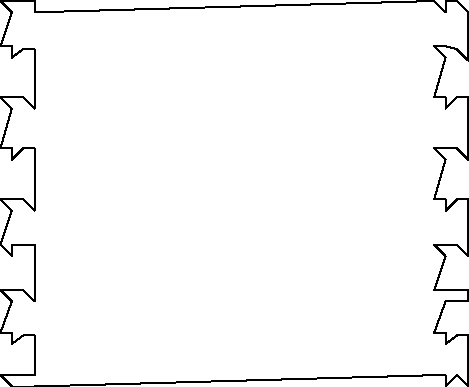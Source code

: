 unitsize(0.001cm);
// 44436.2
draw((8375,4700)--(8175,4900));
draw((8175,4900)--(8375,4900));
draw((8375,4900)--(8575,4900));
draw((8575,4900)--(8775,4900));
draw((8775,4900)--(8775,5400));
draw((8775,5400)--(8775,5600));
draw((8775,5600)--(8575,5600));
draw((8575,5600)--(8375,5450));
draw((8375,5450)--(8375,5650));
draw((8375,5650)--(8175,5650));
draw((8175,5650)--(8375,6200));
draw((8375,6200)--(8175,6400));
draw((8175,6400)--(8375,6400));
draw((8375,6400)--(8575,6400));
draw((8575,6400)--(8775,6200));
draw((8775,6200)--(8775,6400));
draw((8775,6400)--(8775,7000));
draw((8775,7000)--(8775,7200));
draw((8775,7200)--(8575,7200));
draw((8575,7200)--(8375,7200));
draw((8375,7200)--(8375,7000));
draw((8375,7000)--(8175,7200));
draw((8175,7200)--(8375,7800));
draw((8375,7800)--(8175,8000));
draw((8175,8000)--(8375,8000));
draw((8375,8000)--(8575,8000));
draw((8575,8000)--(8775,7800));
draw((8775,7800)--(8775,8000));
draw((8775,8000)--(8775,8700));
draw((8775,8700)--(8775,8900));
draw((8775,8900)--(8575,8900));
draw((8575,8900)--(8375,8700));
draw((8375,8700)--(8375,8900));
draw((8375,8900)--(8175,8900));
draw((8175,8900)--(8375,9600));
draw((8375,9600)--(8175,9800));
draw((8175,9800)--(8375,9800));
draw((8375,9800)--(8575,9800));
draw((8575,9800)--(8775,9600));
draw((8775,9600)--(8775,9800));
draw((8775,9800)--(8775,10450));
draw((8775,10450)--(8775,10650));
draw((8775,10650)--(8575,10650));
draw((8575,10650)--(8375,10500));
draw((8375,10500)--(8375,10700));
draw((8375,10700)--(8175,10700));
draw((8175,10700)--(8375,11300));
draw((8375,11300)--(8175,11500));
draw((8175,11500)--(8375,11500));
draw((8375,11500)--(8575,11500));
draw((8575,11500)--(8775,11500));
draw((8775,11500)--(8775,11300));
draw((8775,11300)--(15825,11500));
draw((15825,11500)--(16025,11300));
draw((16025,11300)--(16025,11500));
draw((16025,11500)--(16225,11500));
draw((16225,11500)--(16425,11300));
draw((16425,11300)--(16425,10650));
draw((16425,10650)--(16425,10450));
draw((16425,10450)--(16225,10650));
draw((16225,10650)--(16025,10700));
draw((16025,10700)--(15825,10700));
draw((15825,10700)--(16025,10500));
draw((16025,10500)--(15825,9800));
draw((15825,9800)--(16025,9800));
draw((16025,9800)--(16025,9600));
draw((16025,9600)--(16225,9800));
draw((16225,9800)--(16425,9800));
draw((16425,9800)--(16425,9600));
draw((16425,9600)--(16425,8900));
draw((16425,8900)--(16425,8700));
draw((16425,8700)--(16225,8900));
draw((16225,8900)--(16025,8900));
draw((16025,8900)--(15825,8900));
draw((15825,8900)--(16025,8700));
draw((16025,8700)--(15825,8000));
draw((15825,8000)--(16025,8000));
draw((16025,8000)--(16025,7800));
draw((16025,7800)--(16225,8000));
draw((16225,8000)--(16425,8000));
draw((16425,8000)--(16425,7800));
draw((16425,7800)--(16425,7200));
draw((16425,7200)--(16425,7000));
draw((16425,7000)--(16225,7200));
draw((16225,7200)--(16025,7200));
draw((16025,7200)--(15825,7200));
draw((15825,7200)--(16025,7000));
draw((16025,7000)--(15825,6400));
draw((15825,6400)--(16025,6400));
draw((16025,6400)--(16225,6400));
draw((16225,6400)--(16425,6400));
draw((16425,6400)--(16425,6200));
draw((16425,6200)--(16025,6200));
draw((16025,6200)--(15825,5650));
draw((15825,5650)--(16025,5650));
draw((16025,5650)--(16025,5450));
draw((16025,5450)--(16225,5600));
draw((16225,5600)--(16425,5600));
draw((16425,5600)--(16425,5400));
draw((16425,5400)--(16425,4900));
draw((16425,4900)--(16425,4700));
draw((16425,4700)--(16225,4900));
draw((16225,4900)--(16025,4700));
draw((16025,4700)--(16025,4900));
draw((16025,4900)--(15825,4900));
draw((15825,4900)--(8775,4700));
draw((8775,4700)--(8375,4700));
